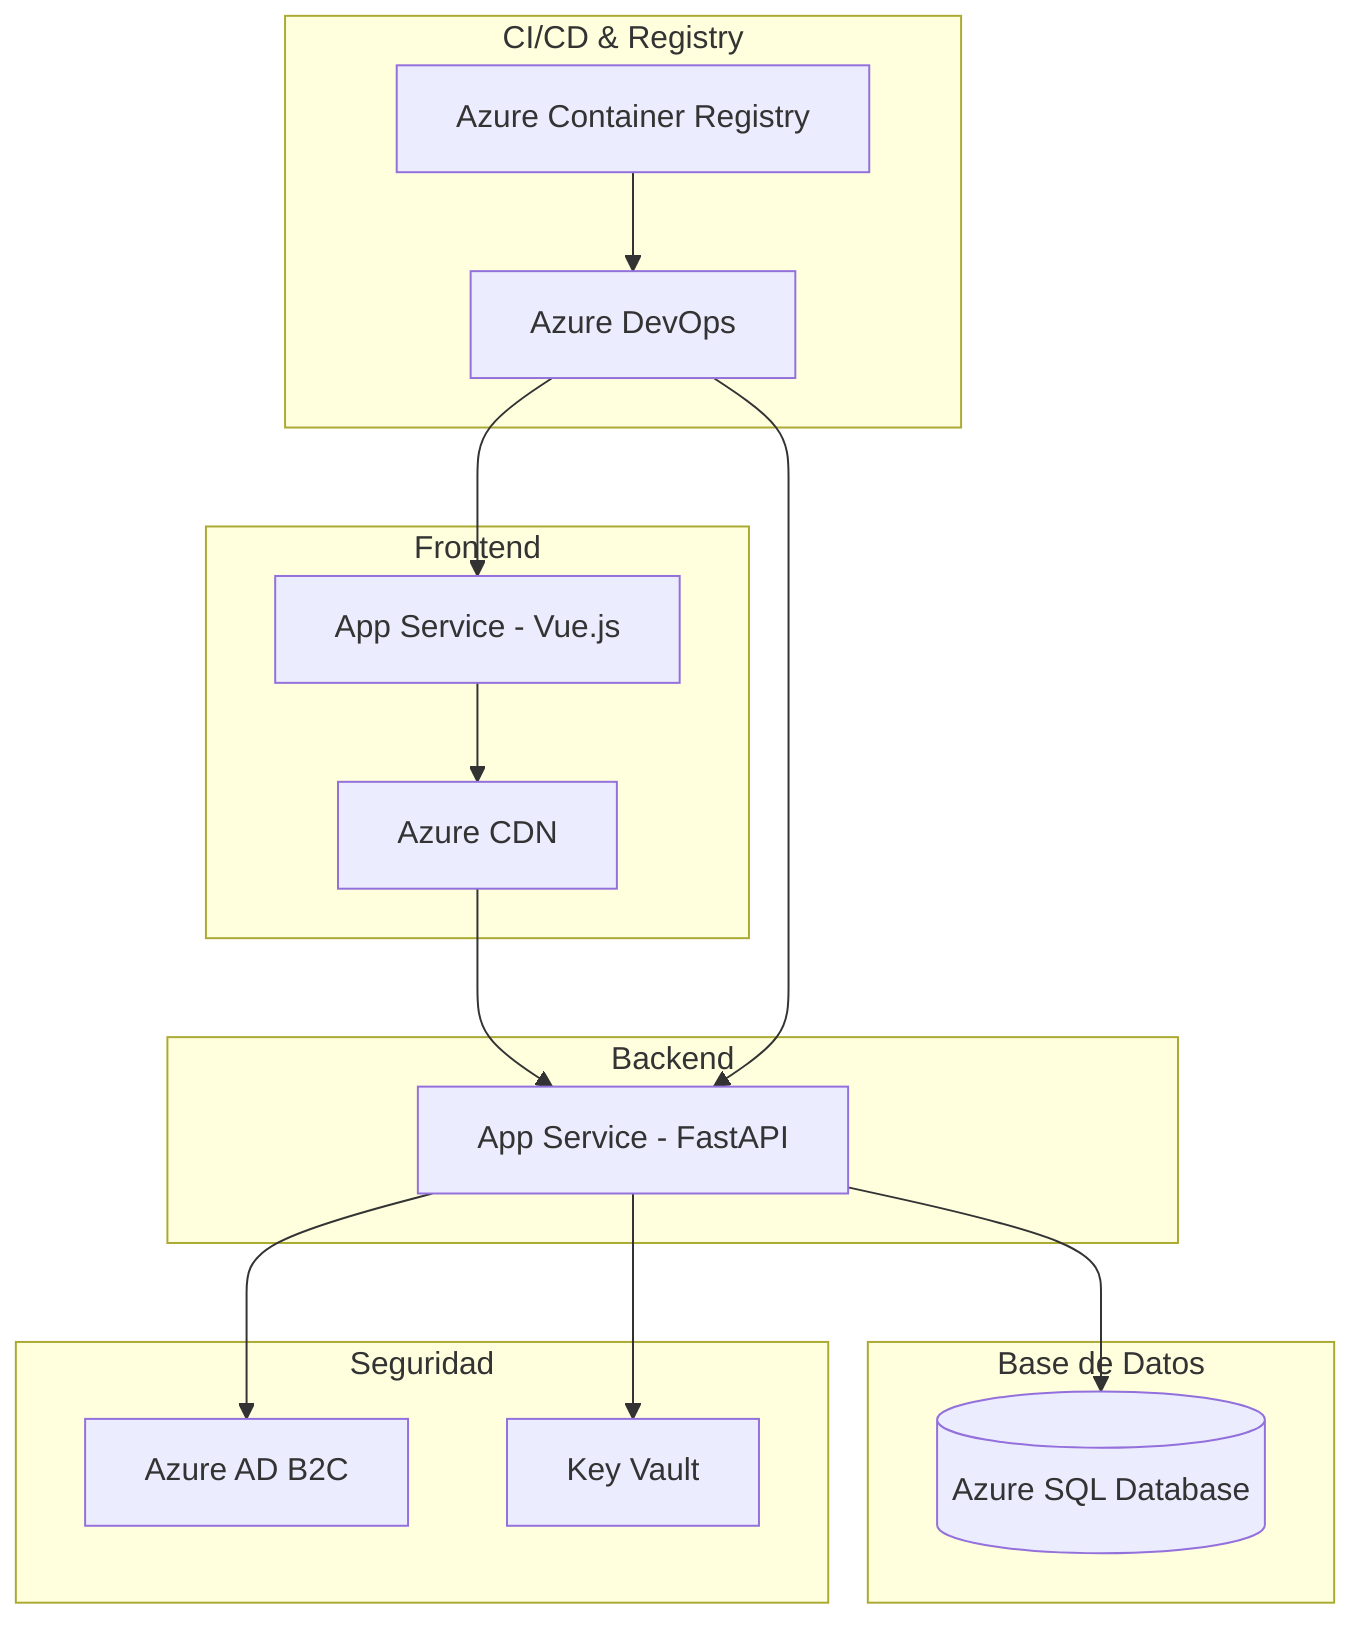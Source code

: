 flowchart TD
    subgraph "Frontend"
        A[App Service - Vue.js] --> B[Azure CDN]
    end
    
    subgraph "Backend"
        C[App Service - FastAPI]
    end
    
    subgraph "Base de Datos"
        D[(Azure SQL Database)]
    end
    
    subgraph "CI/CD & Registry"
        E[Azure DevOps]
        F[Azure Container Registry]
    end
    
    subgraph "Seguridad"
        G[Azure AD B2C]
        H[Key Vault]
    end

    B --> C
    C --> D
    E --> A
    E --> C
    F --> E
    C --> G
    C --> H